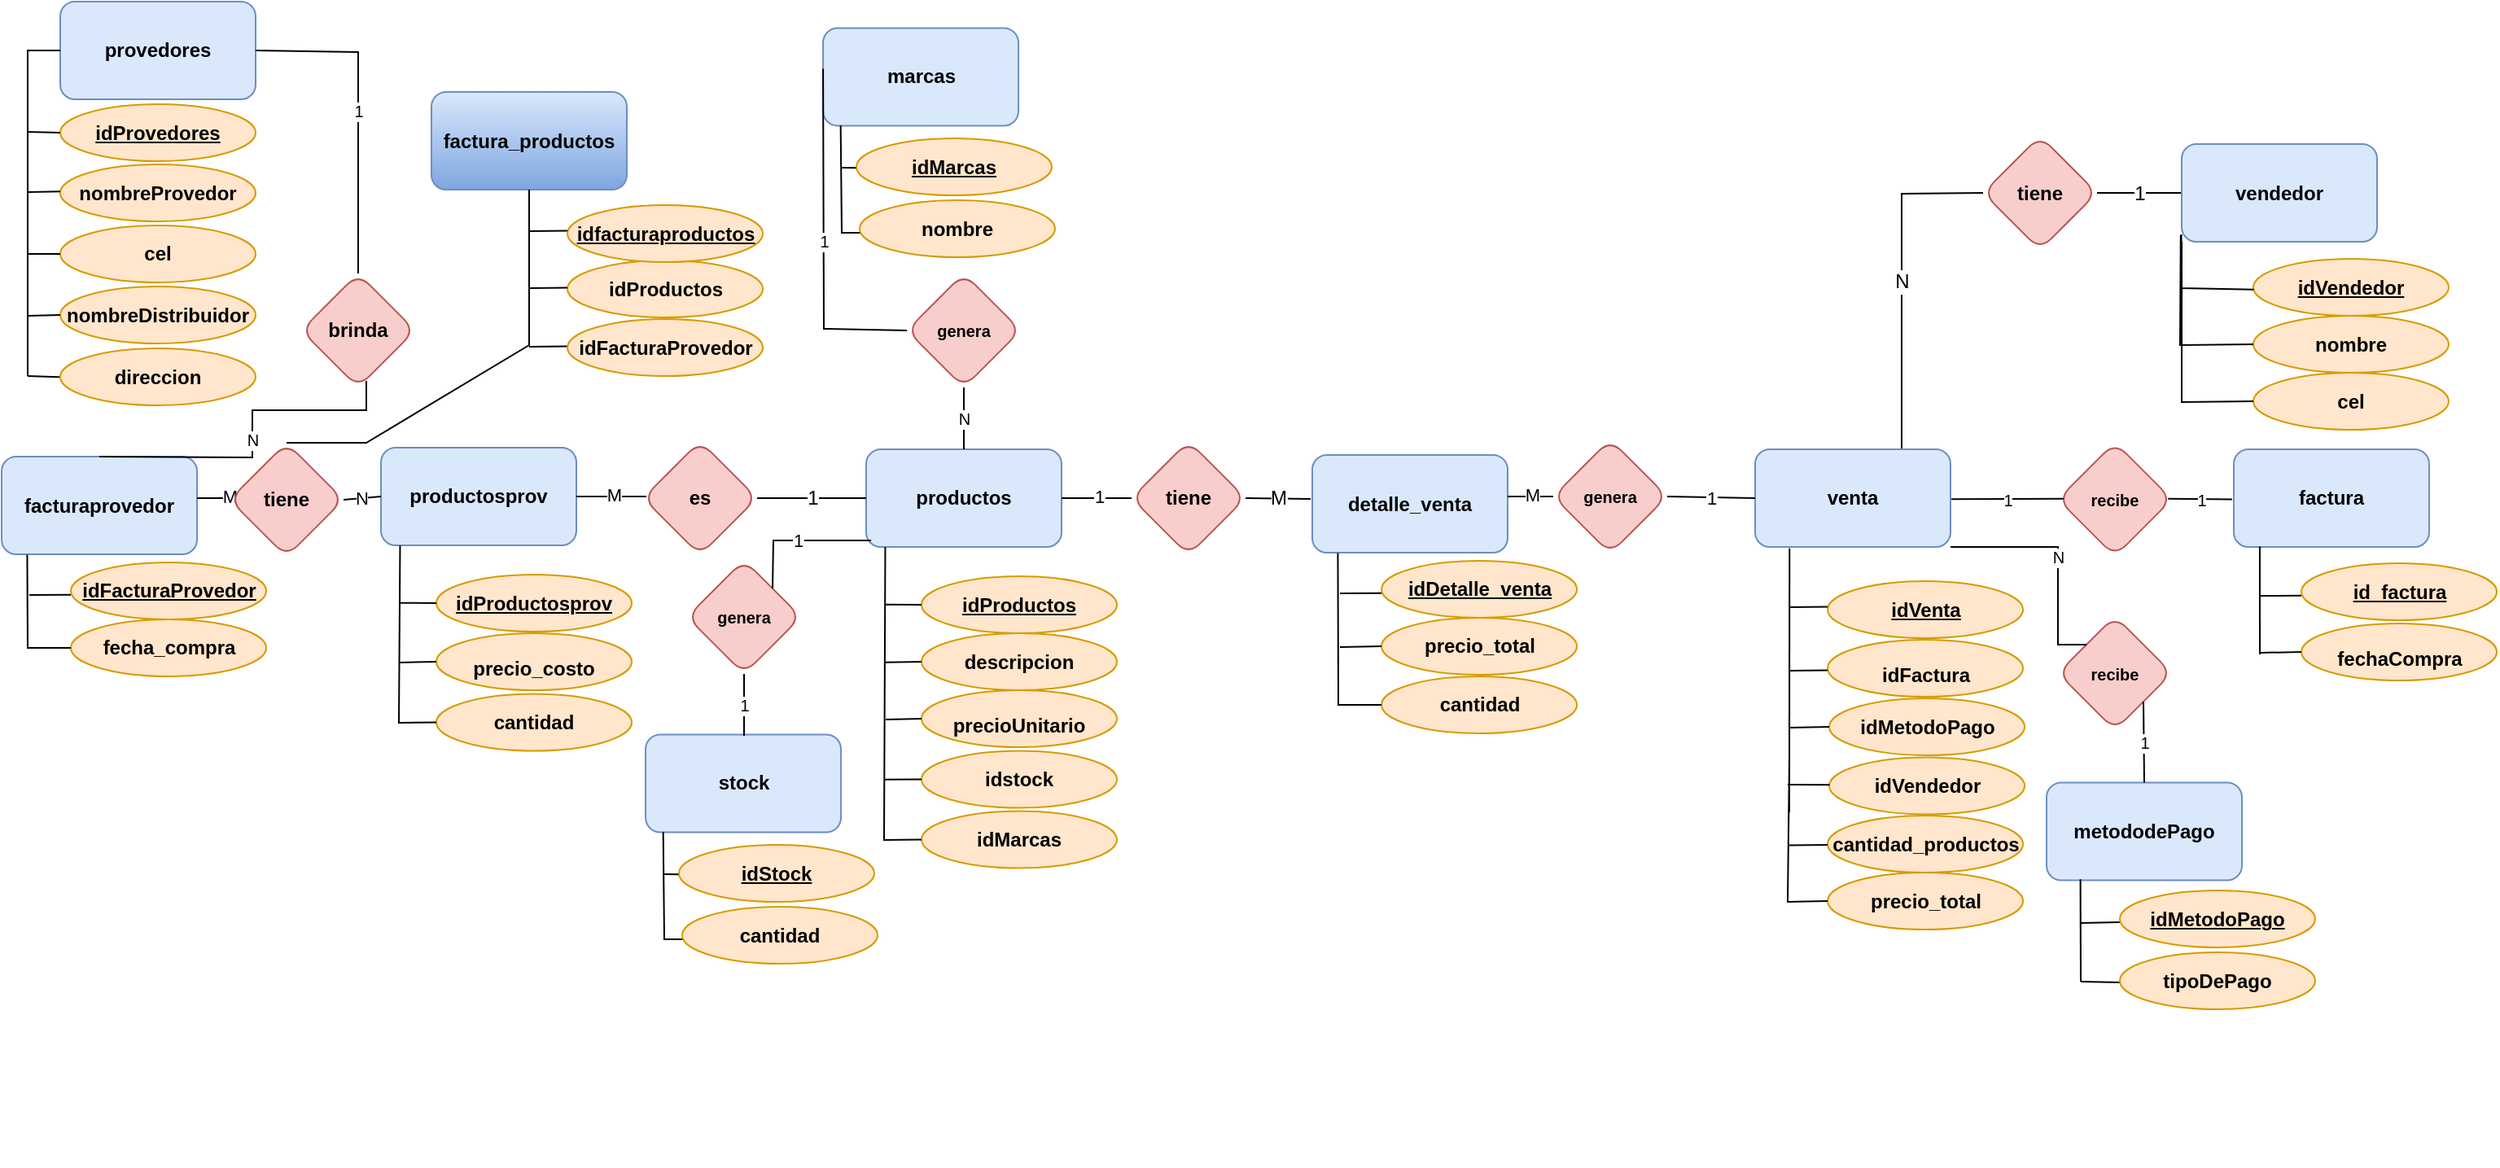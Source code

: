 <mxfile version="20.2.3" type="device"><diagram id="4iZJZHJHV5TDT_cYKZRZ" name="Página-1"><mxGraphModel dx="1278" dy="689" grid="1" gridSize="10" guides="1" tooltips="1" connect="1" arrows="1" fold="1" page="1" pageScale="1" pageWidth="827" pageHeight="1169" math="0" shadow="0"><root><mxCell id="0"/><mxCell id="1" parent="0"/><mxCell id="FKRPGxWnQrf4ftpTz-9f-1" value="&lt;b&gt;productos&lt;/b&gt;" style="rounded=1;whiteSpace=wrap;html=1;fillColor=#dae8fc;strokeColor=#6c8ebf;" parent="1" vertex="1"><mxGeometry x="537" y="294" width="120" height="60" as="geometry"/></mxCell><mxCell id="FKRPGxWnQrf4ftpTz-9f-2" value="&lt;font&gt;&lt;font size=&quot;1&quot; style=&quot;&quot;&gt;&lt;b style=&quot;font-size: 12px;&quot;&gt;precioUnitario&lt;/b&gt;&lt;/font&gt;&lt;br&gt;&lt;/font&gt;" style="ellipse;whiteSpace=wrap;html=1;fontSize=20;rounded=1;fillColor=#ffe6cc;strokeColor=#d79b00;" parent="1" vertex="1"><mxGeometry x="571" y="442" width="120" height="35" as="geometry"/></mxCell><mxCell id="FKRPGxWnQrf4ftpTz-9f-3" value="&lt;b&gt;marcas&lt;/b&gt;" style="rounded=1;whiteSpace=wrap;html=1;fillColor=#dae8fc;strokeColor=#6c8ebf;" parent="1" vertex="1"><mxGeometry x="510.53" y="35.25" width="120" height="60" as="geometry"/></mxCell><mxCell id="FKRPGxWnQrf4ftpTz-9f-4" value="&lt;font size=&quot;1&quot; style=&quot;&quot;&gt;&lt;b style=&quot;font-size: 12px;&quot;&gt;descripcion&lt;/b&gt;&lt;/font&gt;" style="ellipse;whiteSpace=wrap;html=1;rounded=1;fillColor=#ffe6cc;strokeColor=#d79b00;" parent="1" vertex="1"><mxGeometry x="571" y="407" width="120" height="35" as="geometry"/></mxCell><mxCell id="FKRPGxWnQrf4ftpTz-9f-5" value="&lt;font style=&quot;font-size: 12px;&quot;&gt;&lt;b&gt;&lt;u&gt;idProductos&lt;/u&gt;&lt;/b&gt;&lt;/font&gt;" style="ellipse;whiteSpace=wrap;html=1;fontSize=10;rounded=1;fillColor=#ffe6cc;strokeColor=#d79b00;" parent="1" vertex="1"><mxGeometry x="571" y="372" width="120" height="35" as="geometry"/></mxCell><mxCell id="FKRPGxWnQrf4ftpTz-9f-6" style="edgeStyle=orthogonalEdgeStyle;rounded=0;orthogonalLoop=1;jettySize=auto;html=1;exitX=0.5;exitY=1;exitDx=0;exitDy=0;fontSize=12;" parent="1" source="FKRPGxWnQrf4ftpTz-9f-5" target="FKRPGxWnQrf4ftpTz-9f-5" edge="1"><mxGeometry relative="1" as="geometry"/></mxCell><mxCell id="FKRPGxWnQrf4ftpTz-9f-7" value="&lt;font size=&quot;1&quot; style=&quot;&quot;&gt;&lt;b style=&quot;font-size: 12px;&quot;&gt;idstock&lt;/b&gt;&lt;/font&gt;" style="ellipse;whiteSpace=wrap;html=1;fontSize=8;rounded=1;fillColor=#ffe6cc;strokeColor=#d79b00;" parent="1" vertex="1"><mxGeometry x="571" y="479.25" width="120" height="35" as="geometry"/></mxCell><mxCell id="FKRPGxWnQrf4ftpTz-9f-8" value="&lt;span style=&quot;font-size: 10px;&quot;&gt;&lt;b&gt;genera&lt;/b&gt;&lt;/span&gt;" style="rhombus;whiteSpace=wrap;html=1;fillColor=#f8cecc;strokeColor=#b85450;rounded=1;" parent="1" vertex="1"><mxGeometry x="562" y="186" width="70" height="70" as="geometry"/></mxCell><mxCell id="FKRPGxWnQrf4ftpTz-9f-9" value="1" style="endArrow=none;html=1;rounded=0;fontSize=10;exitX=0;exitY=0.5;exitDx=0;exitDy=0;entryX=0;entryY=0.5;entryDx=0;entryDy=0;" parent="1" target="FKRPGxWnQrf4ftpTz-9f-8" edge="1"><mxGeometry width="50" height="50" relative="1" as="geometry"><mxPoint x="510.53" y="60.25" as="sourcePoint"/><mxPoint x="485.0" y="205" as="targetPoint"/><Array as="points"><mxPoint x="511" y="220"/></Array></mxGeometry></mxCell><mxCell id="FKRPGxWnQrf4ftpTz-9f-10" value="N" style="endArrow=none;html=1;rounded=0;fontSize=10;entryX=0.5;entryY=0;entryDx=0;entryDy=0;exitX=0.5;exitY=1;exitDx=0;exitDy=0;" parent="1" source="FKRPGxWnQrf4ftpTz-9f-8" target="FKRPGxWnQrf4ftpTz-9f-1" edge="1"><mxGeometry width="50" height="50" relative="1" as="geometry"><mxPoint x="430" y="470" as="sourcePoint"/><mxPoint x="195" y="267" as="targetPoint"/><Array as="points"/></mxGeometry></mxCell><mxCell id="FKRPGxWnQrf4ftpTz-9f-11" value="" style="endArrow=none;html=1;rounded=0;fontSize=10;exitX=0;exitY=0.5;exitDx=0;exitDy=0;" parent="1" source="FKRPGxWnQrf4ftpTz-9f-7" edge="1"><mxGeometry width="50" height="50" relative="1" as="geometry"><mxPoint x="568.0" y="496.75" as="sourcePoint"/><mxPoint x="548" y="496.86" as="targetPoint"/></mxGeometry></mxCell><mxCell id="FKRPGxWnQrf4ftpTz-9f-12" value="" style="endArrow=none;html=1;rounded=0;fontSize=10;exitX=0;exitY=0.5;exitDx=0;exitDy=0;" parent="1" source="FKRPGxWnQrf4ftpTz-9f-2" edge="1"><mxGeometry width="50" height="50" relative="1" as="geometry"><mxPoint x="570" y="459.99" as="sourcePoint"/><mxPoint x="549" y="460" as="targetPoint"/></mxGeometry></mxCell><mxCell id="FKRPGxWnQrf4ftpTz-9f-13" value="" style="endArrow=none;html=1;rounded=0;fontSize=10;exitX=0;exitY=0.5;exitDx=0;exitDy=0;" parent="1" source="FKRPGxWnQrf4ftpTz-9f-4" edge="1"><mxGeometry width="50" height="50" relative="1" as="geometry"><mxPoint x="570.0" y="424.5" as="sourcePoint"/><mxPoint x="549" y="424.82" as="targetPoint"/></mxGeometry></mxCell><mxCell id="FKRPGxWnQrf4ftpTz-9f-14" value="" style="endArrow=none;html=1;rounded=0;fontSize=10;exitX=0;exitY=0.5;exitDx=0;exitDy=0;" parent="1" source="FKRPGxWnQrf4ftpTz-9f-5" edge="1"><mxGeometry width="50" height="50" relative="1" as="geometry"><mxPoint x="569" y="389.54" as="sourcePoint"/><mxPoint x="549" y="389.36" as="targetPoint"/></mxGeometry></mxCell><mxCell id="FKRPGxWnQrf4ftpTz-9f-15" value="&lt;b&gt;tiene&lt;/b&gt;" style="rhombus;whiteSpace=wrap;html=1;fillColor=#f8cecc;strokeColor=#b85450;rounded=1;" parent="1" vertex="1"><mxGeometry x="700" y="289" width="70" height="70" as="geometry"/></mxCell><mxCell id="FKRPGxWnQrf4ftpTz-9f-16" value="1" style="endArrow=none;html=1;rounded=0;fontSize=11;entryX=0;entryY=0.5;entryDx=0;entryDy=0;exitX=1;exitY=0.5;exitDx=0;exitDy=0;" parent="1" source="FKRPGxWnQrf4ftpTz-9f-1" target="FKRPGxWnQrf4ftpTz-9f-15" edge="1"><mxGeometry x="0.051" y="1" width="50" height="50" relative="1" as="geometry"><mxPoint x="549" y="324" as="sourcePoint"/><mxPoint x="681" y="321" as="targetPoint"/><Array as="points"/><mxPoint as="offset"/></mxGeometry></mxCell><mxCell id="FKRPGxWnQrf4ftpTz-9f-17" value="&lt;b&gt;factura&lt;/b&gt;&lt;b&gt;&lt;br&gt;&lt;/b&gt;" style="rounded=1;whiteSpace=wrap;html=1;fillColor=#dae8fc;strokeColor=#6c8ebf;" parent="1" vertex="1"><mxGeometry x="1377" y="294" width="120" height="60" as="geometry"/></mxCell><mxCell id="FKRPGxWnQrf4ftpTz-9f-20" value="&lt;font&gt;&lt;font size=&quot;1&quot; style=&quot;&quot;&gt;&lt;b style=&quot;font-size: 12px;&quot;&gt;fechaCompra&lt;/b&gt;&lt;/font&gt;&lt;br&gt;&lt;/font&gt;" style="ellipse;whiteSpace=wrap;html=1;fontSize=20;rounded=1;fillColor=#ffe6cc;strokeColor=#d79b00;" parent="1" vertex="1"><mxGeometry x="1418.53" y="401" width="120" height="35" as="geometry"/></mxCell><mxCell id="FKRPGxWnQrf4ftpTz-9f-23" value="&lt;font style=&quot;font-size: 12px;&quot;&gt;&lt;b&gt;&lt;u&gt;id_factura&lt;/u&gt;&lt;/b&gt;&lt;/font&gt;" style="ellipse;whiteSpace=wrap;html=1;fontSize=10;rounded=1;fillColor=#ffe6cc;strokeColor=#d79b00;" parent="1" vertex="1"><mxGeometry x="1418.53" y="364" width="120" height="35" as="geometry"/></mxCell><mxCell id="FKRPGxWnQrf4ftpTz-9f-24" style="edgeStyle=orthogonalEdgeStyle;rounded=0;orthogonalLoop=1;jettySize=auto;html=1;exitX=0.5;exitY=1;exitDx=0;exitDy=0;fontSize=12;" parent="1" edge="1"><mxGeometry relative="1" as="geometry"><mxPoint x="770.53" y="726" as="sourcePoint"/><mxPoint x="770.53" y="726" as="targetPoint"/></mxGeometry></mxCell><mxCell id="FKRPGxWnQrf4ftpTz-9f-29" value="" style="endArrow=none;html=1;rounded=0;fontSize=10;exitX=0;exitY=0.5;exitDx=0;exitDy=0;" parent="1" source="FKRPGxWnQrf4ftpTz-9f-20" edge="1"><mxGeometry width="50" height="50" relative="1" as="geometry"><mxPoint x="1417.53" y="410.75" as="sourcePoint"/><mxPoint x="1393" y="419" as="targetPoint"/></mxGeometry></mxCell><mxCell id="FKRPGxWnQrf4ftpTz-9f-33" value="M" style="endArrow=none;html=1;rounded=0;fontSize=12;entryX=1;entryY=0.5;entryDx=0;entryDy=0;exitX=-0.008;exitY=0.451;exitDx=0;exitDy=0;exitPerimeter=0;" parent="1" source="vaeVQvCcm71hGmkr10x6-9" target="FKRPGxWnQrf4ftpTz-9f-15" edge="1"><mxGeometry width="50" height="50" relative="1" as="geometry"><mxPoint x="765" y="361" as="sourcePoint"/><mxPoint x="705" y="294" as="targetPoint"/></mxGeometry></mxCell><mxCell id="FKRPGxWnQrf4ftpTz-9f-34" value="&lt;b style=&quot;font-size: 12px;&quot;&gt;idFactura&lt;/b&gt;" style="ellipse;whiteSpace=wrap;html=1;fontSize=20;rounded=1;fillColor=#ffe6cc;strokeColor=#d79b00;" parent="1" vertex="1"><mxGeometry x="1127.53" y="411" width="120" height="35" as="geometry"/></mxCell><mxCell id="FKRPGxWnQrf4ftpTz-9f-36" value="&lt;font size=&quot;1&quot; style=&quot;&quot;&gt;&lt;b style=&quot;font-size: 12px;&quot;&gt;cantidad_productos&lt;/b&gt;&lt;/font&gt;" style="ellipse;whiteSpace=wrap;html=1;fontSize=8;rounded=1;fillColor=#ffe6cc;strokeColor=#d79b00;" parent="1" vertex="1"><mxGeometry x="1127.53" y="519" width="120" height="35" as="geometry"/></mxCell><mxCell id="FKRPGxWnQrf4ftpTz-9f-37" value="&lt;font style=&quot;font-size: 12px;&quot;&gt;&lt;b&gt;&lt;u&gt;idVenta&lt;/u&gt;&lt;/b&gt;&lt;/font&gt;" style="ellipse;whiteSpace=wrap;html=1;fontSize=10;rounded=1;fillColor=#ffe6cc;strokeColor=#d79b00;" parent="1" vertex="1"><mxGeometry x="1127.53" y="375" width="120" height="35" as="geometry"/></mxCell><mxCell id="FKRPGxWnQrf4ftpTz-9f-38" style="edgeStyle=orthogonalEdgeStyle;rounded=0;orthogonalLoop=1;jettySize=auto;html=1;exitX=0.5;exitY=1;exitDx=0;exitDy=0;fontSize=12;" parent="1" edge="1"><mxGeometry relative="1" as="geometry"><mxPoint x="1133.53" y="371" as="sourcePoint"/><mxPoint x="1133.53" y="371" as="targetPoint"/></mxGeometry></mxCell><mxCell id="FKRPGxWnQrf4ftpTz-9f-40" value="" style="endArrow=none;html=1;rounded=0;fontSize=10;exitX=0;exitY=0.5;exitDx=0;exitDy=0;" parent="1" edge="1"><mxGeometry width="50" height="50" relative="1" as="geometry"><mxPoint x="1127.53" y="429.75" as="sourcePoint"/><mxPoint x="1104" y="430" as="targetPoint"/></mxGeometry></mxCell><mxCell id="FKRPGxWnQrf4ftpTz-9f-42" value="" style="endArrow=none;html=1;rounded=0;fontSize=10;exitX=0;exitY=0.5;exitDx=0;exitDy=0;" parent="1" edge="1"><mxGeometry width="50" height="50" relative="1" as="geometry"><mxPoint x="1127.53" y="390.75" as="sourcePoint"/><mxPoint x="1104" y="391" as="targetPoint"/></mxGeometry></mxCell><mxCell id="FKRPGxWnQrf4ftpTz-9f-43" value="" style="endArrow=none;html=1;rounded=0;fontSize=10;exitX=0;exitY=0.5;exitDx=0;exitDy=0;" parent="1" edge="1"><mxGeometry width="50" height="50" relative="1" as="geometry"><mxPoint x="1127.53" y="537" as="sourcePoint"/><mxPoint x="1104" y="537.25" as="targetPoint"/></mxGeometry></mxCell><mxCell id="FKRPGxWnQrf4ftpTz-9f-45" value="&lt;font size=&quot;1&quot; style=&quot;&quot;&gt;&lt;b style=&quot;font-size: 12px;&quot;&gt;cel&lt;/b&gt;&lt;/font&gt;" style="ellipse;whiteSpace=wrap;html=1;rounded=1;fillColor=#ffe6cc;strokeColor=#d79b00;" parent="1" vertex="1"><mxGeometry x="1389" y="247" width="120" height="35" as="geometry"/></mxCell><mxCell id="FKRPGxWnQrf4ftpTz-9f-46" value="&lt;font style=&quot;font-size: 12px;&quot;&gt;&lt;b&gt;nombre&lt;/b&gt;&lt;/font&gt;" style="ellipse;whiteSpace=wrap;html=1;fontSize=10;rounded=1;fillColor=#ffe6cc;strokeColor=#d79b00;" parent="1" vertex="1"><mxGeometry x="1389" y="212" width="120" height="35" as="geometry"/></mxCell><mxCell id="FKRPGxWnQrf4ftpTz-9f-47" style="edgeStyle=orthogonalEdgeStyle;rounded=0;orthogonalLoop=1;jettySize=auto;html=1;exitX=0.5;exitY=1;exitDx=0;exitDy=0;fontSize=12;" parent="1" edge="1"><mxGeometry relative="1" as="geometry"><mxPoint x="844.53" y="56" as="sourcePoint"/><mxPoint x="844.53" y="56" as="targetPoint"/></mxGeometry></mxCell><mxCell id="FKRPGxWnQrf4ftpTz-9f-50" value="&lt;font style=&quot;font-size: 12px;&quot;&gt;&lt;b&gt;&lt;u&gt;idVendedor&lt;/u&gt;&lt;/b&gt;&lt;/font&gt;" style="ellipse;whiteSpace=wrap;html=1;fontSize=10;rounded=1;fillColor=#ffe6cc;strokeColor=#d79b00;" parent="1" vertex="1"><mxGeometry x="1389" y="177" width="120" height="35" as="geometry"/></mxCell><mxCell id="FKRPGxWnQrf4ftpTz-9f-51" style="edgeStyle=orthogonalEdgeStyle;rounded=0;orthogonalLoop=1;jettySize=auto;html=1;exitX=0.5;exitY=1;exitDx=0;exitDy=0;fontSize=12;" parent="1" edge="1"><mxGeometry relative="1" as="geometry"><mxPoint x="1480.53" y="56" as="sourcePoint"/><mxPoint x="1480.53" y="56" as="targetPoint"/></mxGeometry></mxCell><mxCell id="FKRPGxWnQrf4ftpTz-9f-52" value="&lt;b&gt;tiene&lt;/b&gt;" style="rhombus;whiteSpace=wrap;html=1;fillColor=#f8cecc;strokeColor=#b85450;rounded=1;" parent="1" vertex="1"><mxGeometry x="1223" y="101.5" width="70" height="70" as="geometry"/></mxCell><mxCell id="FKRPGxWnQrf4ftpTz-9f-53" value="1" style="endArrow=none;html=1;rounded=0;fontSize=12;exitX=1;exitY=0.5;exitDx=0;exitDy=0;entryX=0;entryY=0.5;entryDx=0;entryDy=0;" parent="1" source="FKRPGxWnQrf4ftpTz-9f-52" target="FKRPGxWnQrf4ftpTz-9f-75" edge="1"><mxGeometry width="50" height="50" relative="1" as="geometry"><mxPoint x="1185" y="84" as="sourcePoint"/><mxPoint x="1505" y="104" as="targetPoint"/><Array as="points"/></mxGeometry></mxCell><mxCell id="FKRPGxWnQrf4ftpTz-9f-54" value="N" style="endArrow=none;html=1;rounded=0;fontSize=12;entryX=0;entryY=0.5;entryDx=0;entryDy=0;exitX=0.75;exitY=0;exitDx=0;exitDy=0;" parent="1" source="FKRPGxWnQrf4ftpTz-9f-69" target="FKRPGxWnQrf4ftpTz-9f-52" edge="1"><mxGeometry width="50" height="50" relative="1" as="geometry"><mxPoint x="1455" y="234" as="sourcePoint"/><mxPoint x="1445" y="114" as="targetPoint"/><Array as="points"><mxPoint x="1173" y="210"/><mxPoint x="1173" y="137"/></Array></mxGeometry></mxCell><mxCell id="FKRPGxWnQrf4ftpTz-9f-55" value="&lt;b&gt;metododePago&lt;/b&gt;" style="rounded=1;whiteSpace=wrap;html=1;fillColor=#dae8fc;strokeColor=#6c8ebf;" parent="1" vertex="1"><mxGeometry x="1262" y="498.75" width="120" height="60" as="geometry"/></mxCell><mxCell id="FKRPGxWnQrf4ftpTz-9f-57" value="" style="endArrow=none;html=1;rounded=0;fontSize=10;exitX=0;exitY=0.5;exitDx=0;exitDy=0;" parent="1" edge="1"><mxGeometry width="50" height="50" relative="1" as="geometry"><mxPoint x="1307.0" y="621.5" as="sourcePoint"/><mxPoint x="1283" y="621.05" as="targetPoint"/></mxGeometry></mxCell><mxCell id="FKRPGxWnQrf4ftpTz-9f-58" value="" style="endArrow=none;html=1;rounded=0;fontSize=10;exitX=0;exitY=0.5;exitDx=0;exitDy=0;" parent="1" edge="1"><mxGeometry width="50" height="50" relative="1" as="geometry"><mxPoint x="1307.0" y="584.5" as="sourcePoint"/><mxPoint x="1283" y="585" as="targetPoint"/></mxGeometry></mxCell><mxCell id="FKRPGxWnQrf4ftpTz-9f-59" value="&lt;font style=&quot;font-size: 12px;&quot;&gt;&lt;u&gt;idMetodoPago&lt;/u&gt;&lt;/font&gt;" style="ellipse;whiteSpace=wrap;html=1;fontSize=12;rounded=1;fontStyle=1;fillColor=#ffe6cc;strokeColor=#d79b00;" parent="1" vertex="1"><mxGeometry x="1307" y="565" width="120" height="35" as="geometry"/></mxCell><mxCell id="FKRPGxWnQrf4ftpTz-9f-60" value="&lt;b&gt;&lt;font style=&quot;font-size: 10px;&quot;&gt;recibe&lt;/font&gt;&lt;/b&gt;" style="rhombus;whiteSpace=wrap;html=1;fillColor=#f8cecc;strokeColor=#b85450;rounded=1;" parent="1" vertex="1"><mxGeometry x="1269" y="396.5" width="70" height="70" as="geometry"/></mxCell><mxCell id="FKRPGxWnQrf4ftpTz-9f-61" value="1" style="endArrow=none;html=1;rounded=0;fontSize=10;exitX=0.5;exitY=0;exitDx=0;exitDy=0;entryX=1;entryY=1;entryDx=0;entryDy=0;" parent="1" source="FKRPGxWnQrf4ftpTz-9f-55" target="FKRPGxWnQrf4ftpTz-9f-60" edge="1"><mxGeometry width="50" height="50" relative="1" as="geometry"><mxPoint x="1564" y="621" as="sourcePoint"/><mxPoint x="1614" y="571" as="targetPoint"/></mxGeometry></mxCell><mxCell id="FKRPGxWnQrf4ftpTz-9f-62" value="N" style="endArrow=none;html=1;rounded=0;fontSize=10;exitX=0;exitY=0;exitDx=0;exitDy=0;entryX=1;entryY=1;entryDx=0;entryDy=0;" parent="1" source="FKRPGxWnQrf4ftpTz-9f-60" target="FKRPGxWnQrf4ftpTz-9f-69" edge="1"><mxGeometry width="50" height="50" relative="1" as="geometry"><mxPoint x="1263.5" y="660.61" as="sourcePoint"/><mxPoint x="1050.56" y="674.68" as="targetPoint"/><Array as="points"><mxPoint x="1269" y="414"/><mxPoint x="1269" y="354"/></Array></mxGeometry></mxCell><mxCell id="FKRPGxWnQrf4ftpTz-9f-63" value="&lt;font size=&quot;1&quot; style=&quot;&quot;&gt;&lt;b style=&quot;font-size: 12px;&quot;&gt;idMarcas&lt;/b&gt;&lt;/font&gt;" style="ellipse;whiteSpace=wrap;html=1;fontSize=8;rounded=1;fillColor=#ffe6cc;strokeColor=#d79b00;" parent="1" vertex="1"><mxGeometry x="571" y="516.25" width="120" height="35" as="geometry"/></mxCell><mxCell id="FKRPGxWnQrf4ftpTz-9f-65" value="" style="endArrow=none;html=1;rounded=0;entryX=0.115;entryY=1.003;entryDx=0;entryDy=0;entryPerimeter=0;" parent="1" edge="1"><mxGeometry width="50" height="50" relative="1" as="geometry"><mxPoint x="1283" y="621" as="sourcePoint"/><mxPoint x="1282.8" y="558.18" as="targetPoint"/></mxGeometry></mxCell><mxCell id="FKRPGxWnQrf4ftpTz-9f-66" value="" style="endArrow=none;html=1;rounded=0;entryX=0;entryY=0.569;entryDx=0;entryDy=0;entryPerimeter=0;" parent="1" target="FKRPGxWnQrf4ftpTz-9f-23" edge="1"><mxGeometry width="50" height="50" relative="1" as="geometry"><mxPoint x="1393" y="384" as="sourcePoint"/><mxPoint x="1413" y="384" as="targetPoint"/></mxGeometry></mxCell><mxCell id="FKRPGxWnQrf4ftpTz-9f-68" value="" style="endArrow=none;html=1;rounded=0;entryX=0.035;entryY=1.003;entryDx=0;entryDy=0;entryPerimeter=0;exitX=0;exitY=0.5;exitDx=0;exitDy=0;" parent="1" source="FKRPGxWnQrf4ftpTz-9f-63" edge="1"><mxGeometry width="50" height="50" relative="1" as="geometry"><mxPoint x="568" y="534" as="sourcePoint"/><mxPoint x="548.73" y="354.18" as="targetPoint"/><Array as="points"><mxPoint x="548" y="534"/></Array></mxGeometry></mxCell><mxCell id="FKRPGxWnQrf4ftpTz-9f-69" value="&lt;b&gt;venta&lt;/b&gt;" style="rounded=1;whiteSpace=wrap;html=1;fillColor=#dae8fc;strokeColor=#6c8ebf;" parent="1" vertex="1"><mxGeometry x="1083" y="294" width="120" height="60" as="geometry"/></mxCell><mxCell id="FKRPGxWnQrf4ftpTz-9f-70" value="&lt;b&gt;provedores&lt;/b&gt;" style="rounded=1;whiteSpace=wrap;html=1;fillColor=#dae8fc;strokeColor=#6c8ebf;" parent="1" vertex="1"><mxGeometry x="42" y="19" width="120" height="60" as="geometry"/></mxCell><mxCell id="FKRPGxWnQrf4ftpTz-9f-71" value="&lt;font style=&quot;font-size: 12px;&quot;&gt;&lt;b&gt;nombreProvedor&lt;/b&gt;&lt;/font&gt;" style="ellipse;whiteSpace=wrap;html=1;fontSize=10;rounded=1;fillColor=#ffe6cc;strokeColor=#d79b00;" parent="1" vertex="1"><mxGeometry x="42" y="119" width="120" height="35" as="geometry"/></mxCell><mxCell id="FKRPGxWnQrf4ftpTz-9f-72" value="&lt;font style=&quot;font-size: 12px;&quot;&gt;&lt;b&gt;&lt;u&gt;idProvedores&lt;/u&gt;&lt;/b&gt;&lt;/font&gt;" style="ellipse;whiteSpace=wrap;html=1;fontSize=10;rounded=1;fillColor=#ffe6cc;strokeColor=#d79b00;" parent="1" vertex="1"><mxGeometry x="42" y="82" width="120" height="35" as="geometry"/></mxCell><mxCell id="FKRPGxWnQrf4ftpTz-9f-73" value="&lt;font style=&quot;font-size: 12px;&quot;&gt;&lt;b&gt;cel&lt;/b&gt;&lt;/font&gt;" style="ellipse;whiteSpace=wrap;html=1;fontSize=10;rounded=1;fillColor=#ffe6cc;strokeColor=#d79b00;" parent="1" vertex="1"><mxGeometry x="42" y="156.5" width="120" height="35" as="geometry"/></mxCell><mxCell id="FKRPGxWnQrf4ftpTz-9f-75" value="&lt;b&gt;vendedor&lt;br&gt;&lt;/b&gt;" style="rounded=1;whiteSpace=wrap;html=1;fillColor=#dae8fc;strokeColor=#6c8ebf;" parent="1" vertex="1"><mxGeometry x="1345" y="106.5" width="120" height="60" as="geometry"/></mxCell><mxCell id="FKRPGxWnQrf4ftpTz-9f-76" value="" style="endArrow=none;html=1;rounded=0;fontSize=10;exitX=0.002;exitY=0.54;exitDx=0;exitDy=0;exitPerimeter=0;entryX=-0.002;entryY=0.925;entryDx=0;entryDy=0;entryPerimeter=0;" parent="1" source="FKRPGxWnQrf4ftpTz-9f-50" target="FKRPGxWnQrf4ftpTz-9f-75" edge="1"><mxGeometry width="50" height="50" relative="1" as="geometry"><mxPoint x="1389.24" y="195.9" as="sourcePoint"/><mxPoint x="1341" y="195" as="targetPoint"/><Array as="points"><mxPoint x="1345" y="195"/></Array></mxGeometry></mxCell><mxCell id="OxglG-ZOT_gyuKt3mVDD-1" value="&lt;font style=&quot;font-size: 12px;&quot;&gt;&lt;b&gt;nombreDistribuidor&lt;/b&gt;&lt;/font&gt;" style="ellipse;whiteSpace=wrap;html=1;fontSize=10;rounded=1;fillColor=#ffe6cc;strokeColor=#d79b00;" parent="1" vertex="1"><mxGeometry x="42" y="194" width="120" height="35" as="geometry"/></mxCell><mxCell id="OxglG-ZOT_gyuKt3mVDD-2" value="&lt;span style=&quot;font-size: 12px;&quot;&gt;&lt;b&gt;direccion&lt;/b&gt;&lt;/span&gt;" style="ellipse;whiteSpace=wrap;html=1;fontSize=10;rounded=1;fillColor=#ffe6cc;strokeColor=#d79b00;" parent="1" vertex="1"><mxGeometry x="42" y="232" width="120" height="35" as="geometry"/></mxCell><mxCell id="OxglG-ZOT_gyuKt3mVDD-3" value="&lt;b&gt;facturaprovedor&lt;/b&gt;&lt;b&gt;&lt;br&gt;&lt;/b&gt;" style="rounded=1;whiteSpace=wrap;html=1;fillColor=#dae8fc;strokeColor=#6c8ebf;" parent="1" vertex="1"><mxGeometry x="6" y="298.5" width="120" height="60" as="geometry"/></mxCell><mxCell id="OxglG-ZOT_gyuKt3mVDD-5" value="&lt;font size=&quot;1&quot; style=&quot;&quot;&gt;&lt;b style=&quot;font-size: 12px;&quot;&gt;fecha_compra&lt;/b&gt;&lt;/font&gt;" style="ellipse;whiteSpace=wrap;html=1;rounded=1;fillColor=#ffe6cc;strokeColor=#d79b00;" parent="1" vertex="1"><mxGeometry x="48.53" y="398.5" width="120" height="35" as="geometry"/></mxCell><mxCell id="OxglG-ZOT_gyuKt3mVDD-7" value="&lt;font style=&quot;font-size: 12px;&quot;&gt;&lt;b&gt;&lt;u&gt;idFacturaProvedor&lt;/u&gt;&lt;/b&gt;&lt;/font&gt;" style="ellipse;whiteSpace=wrap;html=1;fontSize=10;rounded=1;fillColor=#ffe6cc;strokeColor=#d79b00;" parent="1" vertex="1"><mxGeometry x="48.53" y="363.5" width="120" height="35" as="geometry"/></mxCell><mxCell id="OxglG-ZOT_gyuKt3mVDD-13" value="" style="endArrow=none;html=1;rounded=0;fontSize=12;entryX=0.131;entryY=1.005;entryDx=0;entryDy=0;entryPerimeter=0;exitX=0;exitY=0.5;exitDx=0;exitDy=0;" parent="1" source="OxglG-ZOT_gyuKt3mVDD-5" target="OxglG-ZOT_gyuKt3mVDD-3" edge="1"><mxGeometry width="50" height="50" relative="1" as="geometry"><mxPoint x="48.53" y="486.25" as="sourcePoint"/><mxPoint x="37.64" y="364.4" as="targetPoint"/><Array as="points"><mxPoint x="22" y="416"/></Array></mxGeometry></mxCell><mxCell id="OxglG-ZOT_gyuKt3mVDD-14" value="" style="endArrow=none;html=1;rounded=0;entryX=0;entryY=0.569;entryDx=0;entryDy=0;entryPerimeter=0;" parent="1" target="OxglG-ZOT_gyuKt3mVDD-7" edge="1"><mxGeometry width="50" height="50" relative="1" as="geometry"><mxPoint x="23" y="383.5" as="sourcePoint"/><mxPoint x="43" y="383.5" as="targetPoint"/></mxGeometry></mxCell><mxCell id="OxglG-ZOT_gyuKt3mVDD-17" value="&lt;font style=&quot;font-size: 12px;&quot;&gt;tipoDePago&lt;/font&gt;" style="ellipse;whiteSpace=wrap;html=1;fontSize=12;rounded=1;fontStyle=1;fillColor=#ffe6cc;strokeColor=#d79b00;" parent="1" vertex="1"><mxGeometry x="1307" y="603" width="120" height="35" as="geometry"/></mxCell><mxCell id="OxglG-ZOT_gyuKt3mVDD-18" value="" style="endArrow=none;html=1;rounded=0;fontSize=12;entryX=0.133;entryY=0.995;entryDx=0;entryDy=0;entryPerimeter=0;" parent="1" target="FKRPGxWnQrf4ftpTz-9f-17" edge="1"><mxGeometry width="50" height="50" relative="1" as="geometry"><mxPoint x="1393" y="420" as="sourcePoint"/><mxPoint x="1393.12" y="364.96" as="targetPoint"/></mxGeometry></mxCell><mxCell id="OxglG-ZOT_gyuKt3mVDD-19" value="&lt;font size=&quot;1&quot; style=&quot;&quot;&gt;&lt;b style=&quot;font-size: 12px;&quot;&gt;&lt;u&gt;idMarcas&lt;/u&gt;&lt;/b&gt;&lt;/font&gt;" style="ellipse;whiteSpace=wrap;html=1;fontSize=8;rounded=1;fillColor=#ffe6cc;strokeColor=#d79b00;" parent="1" vertex="1"><mxGeometry x="531" y="103" width="120" height="35" as="geometry"/></mxCell><mxCell id="OxglG-ZOT_gyuKt3mVDD-20" value="&lt;font size=&quot;1&quot; style=&quot;&quot;&gt;&lt;b style=&quot;font-size: 12px;&quot;&gt;nombre&lt;/b&gt;&lt;/font&gt;" style="ellipse;whiteSpace=wrap;html=1;fontSize=8;rounded=1;fillColor=#ffe6cc;strokeColor=#d79b00;" parent="1" vertex="1"><mxGeometry x="533" y="141" width="120" height="35" as="geometry"/></mxCell><mxCell id="OxglG-ZOT_gyuKt3mVDD-21" value="" style="endArrow=none;html=1;rounded=0;fontSize=12;entryX=0.205;entryY=1.014;entryDx=0;entryDy=0;entryPerimeter=0;" parent="1" edge="1"><mxGeometry width="50" height="50" relative="1" as="geometry"><mxPoint x="1104" y="517" as="sourcePoint"/><mxPoint x="1104.13" y="354.84" as="targetPoint"/></mxGeometry></mxCell><mxCell id="OxglG-ZOT_gyuKt3mVDD-24" value="&lt;span style=&quot;font-size: 12px;&quot;&gt;&lt;b&gt;precio_total&lt;/b&gt;&lt;/span&gt;" style="ellipse;whiteSpace=wrap;html=1;fontSize=8;rounded=1;fillColor=#ffe6cc;strokeColor=#d79b00;" parent="1" vertex="1"><mxGeometry x="1127.53" y="554" width="120" height="35" as="geometry"/></mxCell><mxCell id="OxglG-ZOT_gyuKt3mVDD-25" value="" style="endArrow=none;html=1;rounded=0;fontSize=12;entryX=0;entryY=0.5;entryDx=0;entryDy=0;" parent="1" target="OxglG-ZOT_gyuKt3mVDD-24" edge="1"><mxGeometry width="50" height="50" relative="1" as="geometry"><mxPoint x="1104" y="485" as="sourcePoint"/><mxPoint x="1014" y="400" as="targetPoint"/><Array as="points"><mxPoint x="1103" y="572"/></Array></mxGeometry></mxCell><mxCell id="OxglG-ZOT_gyuKt3mVDD-29" value="" style="endArrow=none;html=1;rounded=0;fontSize=12;entryX=-0.002;entryY=0.517;entryDx=0;entryDy=0;entryPerimeter=0;" parent="1" target="OxglG-ZOT_gyuKt3mVDD-19" edge="1"><mxGeometry width="50" height="50" relative="1" as="geometry"><mxPoint x="522" y="121" as="sourcePoint"/><mxPoint x="602" y="81" as="targetPoint"/></mxGeometry></mxCell><mxCell id="OxglG-ZOT_gyuKt3mVDD-30" value="&lt;b&gt;brinda&lt;/b&gt;" style="rhombus;whiteSpace=wrap;html=1;fillColor=#f8cecc;strokeColor=#b85450;rounded=1;" parent="1" vertex="1"><mxGeometry x="190" y="186" width="70" height="70" as="geometry"/></mxCell><mxCell id="OxglG-ZOT_gyuKt3mVDD-34" value="" style="endArrow=none;html=1;rounded=0;fontSize=12;entryX=0;entryY=0.5;entryDx=0;entryDy=0;" parent="1" target="FKRPGxWnQrf4ftpTz-9f-70" edge="1"><mxGeometry width="50" height="50" relative="1" as="geometry"><mxPoint x="22" y="249" as="sourcePoint"/><mxPoint x="182" y="79" as="targetPoint"/><Array as="points"><mxPoint x="22" y="49"/></Array></mxGeometry></mxCell><mxCell id="OxglG-ZOT_gyuKt3mVDD-35" value="" style="endArrow=none;html=1;rounded=0;fontSize=12;entryX=-0.004;entryY=0.531;entryDx=0;entryDy=0;entryPerimeter=0;" parent="1" edge="1"><mxGeometry width="50" height="50" relative="1" as="geometry"><mxPoint x="22" y="249" as="sourcePoint"/><mxPoint x="41.52" y="249.585" as="targetPoint"/></mxGeometry></mxCell><mxCell id="OxglG-ZOT_gyuKt3mVDD-36" value="" style="endArrow=none;html=1;rounded=0;fontSize=12;entryX=0;entryY=0.5;entryDx=0;entryDy=0;" parent="1" target="OxglG-ZOT_gyuKt3mVDD-1" edge="1"><mxGeometry width="50" height="50" relative="1" as="geometry"><mxPoint x="22" y="212" as="sourcePoint"/><mxPoint x="42.0" y="212.5" as="targetPoint"/></mxGeometry></mxCell><mxCell id="OxglG-ZOT_gyuKt3mVDD-37" value="" style="endArrow=none;html=1;rounded=0;fontSize=12;entryX=0;entryY=0.5;entryDx=0;entryDy=0;" parent="1" target="FKRPGxWnQrf4ftpTz-9f-73" edge="1"><mxGeometry width="50" height="50" relative="1" as="geometry"><mxPoint x="22" y="174" as="sourcePoint"/><mxPoint x="42.96" y="174.625" as="targetPoint"/></mxGeometry></mxCell><mxCell id="OxglG-ZOT_gyuKt3mVDD-40" value="" style="endArrow=none;html=1;rounded=0;fontSize=12;entryX=0;entryY=0.474;entryDx=0;entryDy=0;entryPerimeter=0;" parent="1" target="FKRPGxWnQrf4ftpTz-9f-71" edge="1"><mxGeometry width="50" height="50" relative="1" as="geometry"><mxPoint x="22" y="136" as="sourcePoint"/><mxPoint x="72" y="126" as="targetPoint"/></mxGeometry></mxCell><mxCell id="OxglG-ZOT_gyuKt3mVDD-41" value="" style="endArrow=none;html=1;rounded=0;fontSize=12;entryX=0;entryY=0.5;entryDx=0;entryDy=0;" parent="1" target="FKRPGxWnQrf4ftpTz-9f-72" edge="1"><mxGeometry width="50" height="50" relative="1" as="geometry"><mxPoint x="22" y="99" as="sourcePoint"/><mxPoint x="72" y="49" as="targetPoint"/></mxGeometry></mxCell><mxCell id="OxglG-ZOT_gyuKt3mVDD-42" value="" style="endArrow=none;html=1;rounded=0;fontSize=12;entryX=0.09;entryY=0.998;entryDx=0;entryDy=0;entryPerimeter=0;exitX=0.001;exitY=0.573;exitDx=0;exitDy=0;exitPerimeter=0;" parent="1" source="OxglG-ZOT_gyuKt3mVDD-20" target="FKRPGxWnQrf4ftpTz-9f-3" edge="1"><mxGeometry width="50" height="50" relative="1" as="geometry"><mxPoint x="542" y="161" as="sourcePoint"/><mxPoint x="592" y="111" as="targetPoint"/><Array as="points"><mxPoint x="522" y="161"/></Array></mxGeometry></mxCell><mxCell id="1gV8jPBy2RoeEH-dRs3H-2" value="1" style="endArrow=none;html=1;rounded=0;fontSize=10;exitX=1;exitY=0.5;exitDx=0;exitDy=0;entryX=0.5;entryY=0;entryDx=0;entryDy=0;" parent="1" source="FKRPGxWnQrf4ftpTz-9f-70" target="OxglG-ZOT_gyuKt3mVDD-30" edge="1"><mxGeometry width="50" height="50" relative="1" as="geometry"><mxPoint x="209" y="323" as="sourcePoint"/><mxPoint x="269" y="323" as="targetPoint"/><Array as="points"><mxPoint x="225" y="50"/></Array></mxGeometry></mxCell><mxCell id="1gV8jPBy2RoeEH-dRs3H-3" value="N" style="endArrow=none;html=1;rounded=0;fontSize=10;entryX=0.571;entryY=0.943;entryDx=0;entryDy=0;exitX=0.5;exitY=0;exitDx=0;exitDy=0;entryPerimeter=0;" parent="1" source="OxglG-ZOT_gyuKt3mVDD-3" target="OxglG-ZOT_gyuKt3mVDD-30" edge="1"><mxGeometry width="50" height="50" relative="1" as="geometry"><mxPoint x="246" y="291.5" as="sourcePoint"/><mxPoint x="225" y="252" as="targetPoint"/><Array as="points"><mxPoint x="160" y="299"/><mxPoint x="160" y="270"/><mxPoint x="190" y="270"/><mxPoint x="230" y="270"/></Array></mxGeometry></mxCell><mxCell id="FJA29uWBeo9YNQBbXOLT-3" style="edgeStyle=orthogonalEdgeStyle;rounded=0;orthogonalLoop=1;jettySize=auto;html=1;exitX=0.5;exitY=1;exitDx=0;exitDy=0;fontSize=12;" parent="1" edge="1"><mxGeometry relative="1" as="geometry"><mxPoint x="772.53" y="172" as="sourcePoint"/><mxPoint x="772.53" y="172" as="targetPoint"/></mxGeometry></mxCell><mxCell id="FJA29uWBeo9YNQBbXOLT-10" value="&lt;b&gt;&lt;font style=&quot;font-size: 10px;&quot;&gt;recibe&lt;/font&gt;&lt;/b&gt;" style="rhombus;whiteSpace=wrap;html=1;fillColor=#f8cecc;strokeColor=#b85450;rounded=1;" parent="1" vertex="1"><mxGeometry x="1269" y="289.75" width="70" height="70" as="geometry"/></mxCell><mxCell id="FJA29uWBeo9YNQBbXOLT-11" value="1" style="endArrow=none;html=1;rounded=0;fontSize=10;exitX=0;exitY=0.5;exitDx=0;exitDy=0;entryX=0.966;entryY=0.495;entryDx=0;entryDy=0;entryPerimeter=0;" parent="1" target="FJA29uWBeo9YNQBbXOLT-10" edge="1"><mxGeometry width="50" height="50" relative="1" as="geometry"><mxPoint x="1376" y="324.75" as="sourcePoint"/><mxPoint x="1725" y="236" as="targetPoint"/></mxGeometry></mxCell><mxCell id="FJA29uWBeo9YNQBbXOLT-12" value="1" style="endArrow=none;html=1;rounded=0;fontSize=10;exitX=0.048;exitY=0.495;exitDx=0;exitDy=0;exitPerimeter=0;entryX=0.988;entryY=0.078;entryDx=0;entryDy=0;entryPerimeter=0;" parent="1" source="FJA29uWBeo9YNQBbXOLT-10" edge="1"><mxGeometry width="50" height="50" relative="1" as="geometry"><mxPoint x="1374.5" y="325.61" as="sourcePoint"/><mxPoint x="1203.56" y="324.68" as="targetPoint"/><Array as="points"/></mxGeometry></mxCell><mxCell id="FJA29uWBeo9YNQBbXOLT-13" value="&lt;font size=&quot;1&quot; style=&quot;&quot;&gt;&lt;b style=&quot;font-size: 12px;&quot;&gt;idMetodoPago&lt;/b&gt;&lt;/font&gt;" style="ellipse;whiteSpace=wrap;html=1;fontSize=8;rounded=1;fillColor=#ffe6cc;strokeColor=#d79b00;" parent="1" vertex="1"><mxGeometry x="1128.53" y="447" width="120" height="35" as="geometry"/></mxCell><mxCell id="FJA29uWBeo9YNQBbXOLT-14" value="&lt;font size=&quot;1&quot; style=&quot;&quot;&gt;&lt;b style=&quot;font-size: 12px;&quot;&gt;idVendedor&lt;/b&gt;&lt;/font&gt;" style="ellipse;whiteSpace=wrap;html=1;fontSize=8;rounded=1;fillColor=#ffe6cc;strokeColor=#d79b00;" parent="1" vertex="1"><mxGeometry x="1128.53" y="483.25" width="120" height="35" as="geometry"/></mxCell><mxCell id="FJA29uWBeo9YNQBbXOLT-15" value="" style="endArrow=none;html=1;rounded=0;fontSize=10;exitX=0.002;exitY=0.54;exitDx=0;exitDy=0;exitPerimeter=0;" parent="1" edge="1"><mxGeometry width="50" height="50" relative="1" as="geometry"><mxPoint x="1128.77" y="500.15" as="sourcePoint"/><mxPoint x="1103" y="500" as="targetPoint"/></mxGeometry></mxCell><mxCell id="FJA29uWBeo9YNQBbXOLT-16" value="" style="endArrow=none;html=1;rounded=0;fontSize=10;exitX=0;exitY=0.5;exitDx=0;exitDy=0;" parent="1" source="FJA29uWBeo9YNQBbXOLT-13" edge="1"><mxGeometry width="50" height="50" relative="1" as="geometry"><mxPoint x="1127.53" y="458.75" as="sourcePoint"/><mxPoint x="1104" y="465" as="targetPoint"/></mxGeometry></mxCell><mxCell id="FJA29uWBeo9YNQBbXOLT-17" value="" style="endArrow=none;html=1;rounded=0;entryX=0;entryY=1;entryDx=0;entryDy=0;exitX=0;exitY=0.5;exitDx=0;exitDy=0;" parent="1" source="FKRPGxWnQrf4ftpTz-9f-45" target="FKRPGxWnQrf4ftpTz-9f-75" edge="1"><mxGeometry width="50" height="50" relative="1" as="geometry"><mxPoint x="1401" y="320" as="sourcePoint"/><mxPoint x="1451" y="270" as="targetPoint"/><Array as="points"><mxPoint x="1345" y="265"/></Array></mxGeometry></mxCell><mxCell id="FKRPGxWnQrf4ftpTz-9f-49" value="" style="endArrow=none;html=1;rounded=0;fontSize=10;exitX=0;exitY=0.5;exitDx=0;exitDy=0;startSize=19;entryX=-0.005;entryY=0.932;entryDx=0;entryDy=0;entryPerimeter=0;" parent="1" source="FKRPGxWnQrf4ftpTz-9f-46" target="FKRPGxWnQrf4ftpTz-9f-75" edge="1"><mxGeometry width="50" height="50" relative="1" as="geometry"><mxPoint x="977.53" y="110.75" as="sourcePoint"/><mxPoint x="1341" y="230" as="targetPoint"/><Array as="points"><mxPoint x="1344" y="230"/></Array></mxGeometry></mxCell><mxCell id="FJA29uWBeo9YNQBbXOLT-18" value="M" style="endArrow=none;html=1;rounded=0;fontSize=11;entryX=0;entryY=0.5;entryDx=0;entryDy=0;" parent="1" edge="1"><mxGeometry x="0.051" y="1" width="50" height="50" relative="1" as="geometry"><mxPoint x="126" y="324" as="sourcePoint"/><mxPoint x="163" y="324" as="targetPoint"/><Array as="points"/><mxPoint as="offset"/></mxGeometry></mxCell><mxCell id="FJA29uWBeo9YNQBbXOLT-19" value="1" style="endArrow=none;html=1;rounded=0;fontSize=12;entryX=1;entryY=0.5;entryDx=0;entryDy=0;exitX=0;exitY=0.5;exitDx=0;exitDy=0;" parent="1" source="FKRPGxWnQrf4ftpTz-9f-1" target="FJA29uWBeo9YNQBbXOLT-30" edge="1"><mxGeometry width="50" height="50" relative="1" as="geometry"><mxPoint x="447" y="321" as="sourcePoint"/><mxPoint x="397" y="321" as="targetPoint"/></mxGeometry></mxCell><mxCell id="FJA29uWBeo9YNQBbXOLT-20" value="&lt;b&gt;idProductos&lt;/b&gt;" style="ellipse;whiteSpace=wrap;html=1;rounded=1;fillColor=#ffe6cc;strokeColor=#d79b00;" parent="1" vertex="1"><mxGeometry x="353.53" y="178" width="120" height="35" as="geometry"/></mxCell><mxCell id="FJA29uWBeo9YNQBbXOLT-21" value="&lt;font style=&quot;font-size: 12px;&quot;&gt;&lt;b&gt;&lt;u&gt;idfacturaproductos&lt;/u&gt;&lt;/b&gt;&lt;/font&gt;" style="ellipse;whiteSpace=wrap;html=1;fontSize=10;rounded=1;fillColor=#ffe6cc;strokeColor=#d79b00;" parent="1" vertex="1"><mxGeometry x="353.53" y="144" width="120" height="35" as="geometry"/></mxCell><mxCell id="FJA29uWBeo9YNQBbXOLT-22" style="edgeStyle=orthogonalEdgeStyle;rounded=0;orthogonalLoop=1;jettySize=auto;html=1;exitX=0.5;exitY=1;exitDx=0;exitDy=0;fontSize=12;" parent="1" edge="1"><mxGeometry relative="1" as="geometry"><mxPoint x="367.53" y="140" as="sourcePoint"/><mxPoint x="367.53" y="140" as="targetPoint"/></mxGeometry></mxCell><mxCell id="FJA29uWBeo9YNQBbXOLT-23" value="" style="endArrow=none;html=1;rounded=0;fontSize=10;exitX=0;exitY=0.5;exitDx=0;exitDy=0;" parent="1" edge="1"><mxGeometry width="50" height="50" relative="1" as="geometry"><mxPoint x="353.53" y="230.75" as="sourcePoint"/><mxPoint x="330" y="231" as="targetPoint"/></mxGeometry></mxCell><mxCell id="FJA29uWBeo9YNQBbXOLT-24" value="" style="endArrow=none;html=1;rounded=0;fontSize=10;exitX=0;exitY=0.5;exitDx=0;exitDy=0;" parent="1" edge="1"><mxGeometry width="50" height="50" relative="1" as="geometry"><mxPoint x="353.53" y="194.75" as="sourcePoint"/><mxPoint x="330" y="195" as="targetPoint"/></mxGeometry></mxCell><mxCell id="FJA29uWBeo9YNQBbXOLT-25" value="" style="endArrow=none;html=1;rounded=0;fontSize=10;exitX=0;exitY=0.5;exitDx=0;exitDy=0;" parent="1" edge="1"><mxGeometry width="50" height="50" relative="1" as="geometry"><mxPoint x="353.53" y="159.75" as="sourcePoint"/><mxPoint x="330" y="160" as="targetPoint"/></mxGeometry></mxCell><mxCell id="FJA29uWBeo9YNQBbXOLT-26" value="&lt;b&gt;factura_productos&lt;/b&gt;" style="rounded=1;whiteSpace=wrap;html=1;fillColor=#dae8fc;strokeColor=#6c8ebf;gradientColor=#7ea6e0;" parent="1" vertex="1"><mxGeometry x="270" y="74.5" width="120" height="60" as="geometry"/></mxCell><mxCell id="FJA29uWBeo9YNQBbXOLT-27" value="" style="endArrow=none;html=1;rounded=0;exitX=0.5;exitY=0;exitDx=0;exitDy=0;entryX=0.5;entryY=1;entryDx=0;entryDy=0;" parent="1" source="vaeVQvCcm71hGmkr10x6-36" target="FJA29uWBeo9YNQBbXOLT-26" edge="1"><mxGeometry width="50" height="50" relative="1" as="geometry"><mxPoint x="362" y="286" as="sourcePoint"/><mxPoint x="277" y="137" as="targetPoint"/><Array as="points"><mxPoint x="230" y="290"/><mxPoint x="330" y="230"/></Array></mxGeometry></mxCell><mxCell id="FJA29uWBeo9YNQBbXOLT-28" value="&lt;b&gt;idFacturaProvedor&lt;/b&gt;" style="ellipse;whiteSpace=wrap;html=1;rounded=1;fillColor=#ffe6cc;strokeColor=#d79b00;" parent="1" vertex="1"><mxGeometry x="353.53" y="214" width="120" height="35" as="geometry"/></mxCell><mxCell id="FJA29uWBeo9YNQBbXOLT-30" value="&lt;b&gt;es&lt;/b&gt;" style="rhombus;whiteSpace=wrap;html=1;fillColor=#f8cecc;strokeColor=#b85450;rounded=1;" parent="1" vertex="1"><mxGeometry x="400" y="289" width="70" height="70" as="geometry"/></mxCell><mxCell id="vaeVQvCcm71hGmkr10x6-1" value="&lt;b&gt;stock&lt;/b&gt;" style="rounded=1;whiteSpace=wrap;html=1;fillColor=#dae8fc;strokeColor=#6c8ebf;" parent="1" vertex="1"><mxGeometry x="401.53" y="469.25" width="120" height="60" as="geometry"/></mxCell><mxCell id="vaeVQvCcm71hGmkr10x6-2" value="&lt;font size=&quot;1&quot; style=&quot;&quot;&gt;&lt;b style=&quot;font-size: 12px;&quot;&gt;&lt;u&gt;idStock&lt;/u&gt;&lt;/b&gt;&lt;/font&gt;" style="ellipse;whiteSpace=wrap;html=1;fontSize=8;rounded=1;fillColor=#ffe6cc;strokeColor=#d79b00;" parent="1" vertex="1"><mxGeometry x="422" y="537" width="120" height="35" as="geometry"/></mxCell><mxCell id="vaeVQvCcm71hGmkr10x6-3" value="&lt;font size=&quot;1&quot; style=&quot;&quot;&gt;&lt;b style=&quot;font-size: 12px;&quot;&gt;cantidad&lt;/b&gt;&lt;/font&gt;" style="ellipse;whiteSpace=wrap;html=1;fontSize=8;rounded=1;fillColor=#ffe6cc;strokeColor=#d79b00;" parent="1" vertex="1"><mxGeometry x="424" y="575" width="120" height="35" as="geometry"/></mxCell><mxCell id="vaeVQvCcm71hGmkr10x6-4" value="" style="endArrow=none;html=1;rounded=0;fontSize=12;entryX=-0.002;entryY=0.517;entryDx=0;entryDy=0;entryPerimeter=0;" parent="1" target="vaeVQvCcm71hGmkr10x6-2" edge="1"><mxGeometry width="50" height="50" relative="1" as="geometry"><mxPoint x="413" y="555" as="sourcePoint"/><mxPoint x="493" y="515" as="targetPoint"/></mxGeometry></mxCell><mxCell id="vaeVQvCcm71hGmkr10x6-5" value="" style="endArrow=none;html=1;rounded=0;fontSize=12;entryX=0.09;entryY=0.998;entryDx=0;entryDy=0;entryPerimeter=0;exitX=0.001;exitY=0.573;exitDx=0;exitDy=0;exitPerimeter=0;" parent="1" source="vaeVQvCcm71hGmkr10x6-3" target="vaeVQvCcm71hGmkr10x6-1" edge="1"><mxGeometry width="50" height="50" relative="1" as="geometry"><mxPoint x="433" y="595" as="sourcePoint"/><mxPoint x="483" y="545" as="targetPoint"/><Array as="points"><mxPoint x="413" y="595"/></Array></mxGeometry></mxCell><mxCell id="vaeVQvCcm71hGmkr10x6-6" value="&lt;span style=&quot;font-size: 10px;&quot;&gt;&lt;b&gt;genera&lt;/b&gt;&lt;/span&gt;" style="rhombus;whiteSpace=wrap;html=1;fillColor=#f8cecc;strokeColor=#b85450;rounded=1;" parent="1" vertex="1"><mxGeometry x="427" y="362" width="70" height="70" as="geometry"/></mxCell><mxCell id="vaeVQvCcm71hGmkr10x6-7" value="1" style="endArrow=none;html=1;rounded=0;fontSize=10;entryX=0.5;entryY=0;entryDx=0;entryDy=0;exitX=0.5;exitY=1;exitDx=0;exitDy=0;" parent="1" source="vaeVQvCcm71hGmkr10x6-6" edge="1"><mxGeometry width="50" height="50" relative="1" as="geometry"><mxPoint x="295" y="646" as="sourcePoint"/><mxPoint x="462" y="470" as="targetPoint"/><Array as="points"/></mxGeometry></mxCell><mxCell id="vaeVQvCcm71hGmkr10x6-8" value="1" style="endArrow=none;html=1;rounded=0;entryX=1;entryY=0;entryDx=0;entryDy=0;" parent="1" target="vaeVQvCcm71hGmkr10x6-6" edge="1"><mxGeometry width="50" height="50" relative="1" as="geometry"><mxPoint x="540" y="350" as="sourcePoint"/><mxPoint x="780" y="300" as="targetPoint"/><Array as="points"><mxPoint x="480" y="350"/></Array></mxGeometry></mxCell><mxCell id="vaeVQvCcm71hGmkr10x6-9" value="&lt;b&gt;detalle_venta&lt;/b&gt;&lt;b&gt;&lt;br&gt;&lt;/b&gt;" style="rounded=1;whiteSpace=wrap;html=1;fillColor=#dae8fc;strokeColor=#6c8ebf;" parent="1" vertex="1"><mxGeometry x="811" y="297.5" width="120" height="60" as="geometry"/></mxCell><mxCell id="vaeVQvCcm71hGmkr10x6-10" value="&lt;font size=&quot;1&quot; style=&quot;&quot;&gt;&lt;b style=&quot;font-size: 12px;&quot;&gt;precio_total&lt;/b&gt;&lt;/font&gt;" style="ellipse;whiteSpace=wrap;html=1;rounded=1;fillColor=#ffe6cc;strokeColor=#d79b00;" parent="1" vertex="1"><mxGeometry x="853.53" y="397.5" width="120" height="35" as="geometry"/></mxCell><mxCell id="vaeVQvCcm71hGmkr10x6-11" value="&lt;font size=&quot;1&quot; style=&quot;&quot;&gt;&lt;b style=&quot;font-size: 12px;&quot;&gt;cantidad&lt;/b&gt;&lt;/font&gt;" style="ellipse;whiteSpace=wrap;html=1;fontSize=8;rounded=1;fillColor=#ffe6cc;strokeColor=#d79b00;" parent="1" vertex="1"><mxGeometry x="853.53" y="433.5" width="120" height="35" as="geometry"/></mxCell><mxCell id="vaeVQvCcm71hGmkr10x6-12" value="&lt;font style=&quot;font-size: 12px;&quot;&gt;&lt;b&gt;&lt;u&gt;idDetalle_venta&lt;/u&gt;&lt;/b&gt;&lt;/font&gt;" style="ellipse;whiteSpace=wrap;html=1;fontSize=10;rounded=1;fillColor=#ffe6cc;strokeColor=#d79b00;" parent="1" vertex="1"><mxGeometry x="853.53" y="362.5" width="120" height="35" as="geometry"/></mxCell><mxCell id="vaeVQvCcm71hGmkr10x6-15" value="" style="endArrow=none;html=1;rounded=0;fontSize=10;exitX=0;exitY=0.5;exitDx=0;exitDy=0;" parent="1" source="vaeVQvCcm71hGmkr10x6-10" edge="1"><mxGeometry width="50" height="50" relative="1" as="geometry"><mxPoint x="853.53" y="406.25" as="sourcePoint"/><mxPoint x="828" y="415.5" as="targetPoint"/></mxGeometry></mxCell><mxCell id="vaeVQvCcm71hGmkr10x6-16" value="" style="endArrow=none;html=1;rounded=0;fontSize=12;entryX=0.131;entryY=1.005;entryDx=0;entryDy=0;entryPerimeter=0;exitX=0;exitY=0.5;exitDx=0;exitDy=0;" parent="1" source="vaeVQvCcm71hGmkr10x6-11" target="vaeVQvCcm71hGmkr10x6-9" edge="1"><mxGeometry width="50" height="50" relative="1" as="geometry"><mxPoint x="853.53" y="485.25" as="sourcePoint"/><mxPoint x="842.64" y="363.4" as="targetPoint"/><Array as="points"><mxPoint x="827" y="451"/></Array></mxGeometry></mxCell><mxCell id="vaeVQvCcm71hGmkr10x6-17" value="" style="endArrow=none;html=1;rounded=0;entryX=0;entryY=0.569;entryDx=0;entryDy=0;entryPerimeter=0;" parent="1" target="vaeVQvCcm71hGmkr10x6-12" edge="1"><mxGeometry width="50" height="50" relative="1" as="geometry"><mxPoint x="828" y="382.5" as="sourcePoint"/><mxPoint x="848" y="382.5" as="targetPoint"/></mxGeometry></mxCell><mxCell id="vaeVQvCcm71hGmkr10x6-18" value="M" style="endArrow=none;html=1;rounded=0;fontSize=11;entryX=0;entryY=0.5;entryDx=0;entryDy=0;" parent="1" target="vaeVQvCcm71hGmkr10x6-19" edge="1"><mxGeometry x="0.051" y="1" width="50" height="50" relative="1" as="geometry"><mxPoint x="931" y="323" as="sourcePoint"/><mxPoint x="968" y="323" as="targetPoint"/><Array as="points"/><mxPoint as="offset"/></mxGeometry></mxCell><mxCell id="vaeVQvCcm71hGmkr10x6-19" value="&lt;span style=&quot;font-size: 10px;&quot;&gt;&lt;b&gt;genera&lt;/b&gt;&lt;/span&gt;" style="rhombus;whiteSpace=wrap;html=1;fillColor=#f8cecc;strokeColor=#b85450;rounded=1;" parent="1" vertex="1"><mxGeometry x="959" y="288" width="70" height="70" as="geometry"/></mxCell><mxCell id="vaeVQvCcm71hGmkr10x6-20" value="1" style="endArrow=none;html=1;rounded=0;entryX=1;entryY=0.5;entryDx=0;entryDy=0;exitX=0;exitY=0.5;exitDx=0;exitDy=0;" parent="1" source="FKRPGxWnQrf4ftpTz-9f-69" target="vaeVQvCcm71hGmkr10x6-19" edge="1"><mxGeometry width="50" height="50" relative="1" as="geometry"><mxPoint x="954" y="370" as="sourcePoint"/><mxPoint x="1004" y="320" as="targetPoint"/></mxGeometry></mxCell><mxCell id="vaeVQvCcm71hGmkr10x6-21" value="&lt;b&gt;productosprov&lt;/b&gt;" style="rounded=1;whiteSpace=wrap;html=1;fillColor=#dae8fc;strokeColor=#6c8ebf;" parent="1" vertex="1"><mxGeometry x="239" y="293" width="120" height="60" as="geometry"/></mxCell><mxCell id="vaeVQvCcm71hGmkr10x6-22" value="&lt;font&gt;&lt;font size=&quot;1&quot; style=&quot;&quot;&gt;&lt;b style=&quot;font-size: 12px;&quot;&gt;precio_costo&lt;/b&gt;&lt;/font&gt;&lt;br&gt;&lt;/font&gt;" style="ellipse;whiteSpace=wrap;html=1;fontSize=20;rounded=1;fillColor=#ffe6cc;strokeColor=#d79b00;" parent="1" vertex="1"><mxGeometry x="273" y="407" width="120" height="35" as="geometry"/></mxCell><mxCell id="vaeVQvCcm71hGmkr10x6-24" value="&lt;font style=&quot;font-size: 12px;&quot;&gt;&lt;b&gt;&lt;u&gt;idProductosprov&lt;/u&gt;&lt;/b&gt;&lt;/font&gt;" style="ellipse;whiteSpace=wrap;html=1;fontSize=10;rounded=1;fillColor=#ffe6cc;strokeColor=#d79b00;" parent="1" vertex="1"><mxGeometry x="273" y="371" width="120" height="35" as="geometry"/></mxCell><mxCell id="vaeVQvCcm71hGmkr10x6-25" style="edgeStyle=orthogonalEdgeStyle;rounded=0;orthogonalLoop=1;jettySize=auto;html=1;exitX=0.5;exitY=1;exitDx=0;exitDy=0;fontSize=12;" parent="1" source="vaeVQvCcm71hGmkr10x6-24" target="vaeVQvCcm71hGmkr10x6-24" edge="1"><mxGeometry relative="1" as="geometry"/></mxCell><mxCell id="vaeVQvCcm71hGmkr10x6-26" value="&lt;font size=&quot;1&quot; style=&quot;&quot;&gt;&lt;b style=&quot;font-size: 12px;&quot;&gt;cantidad&lt;/b&gt;&lt;/font&gt;" style="ellipse;whiteSpace=wrap;html=1;fontSize=8;rounded=1;fillColor=#ffe6cc;strokeColor=#d79b00;" parent="1" vertex="1"><mxGeometry x="273" y="444.25" width="120" height="35" as="geometry"/></mxCell><mxCell id="vaeVQvCcm71hGmkr10x6-30" value="" style="endArrow=none;html=1;rounded=0;fontSize=10;exitX=0;exitY=0.5;exitDx=0;exitDy=0;" parent="1" source="vaeVQvCcm71hGmkr10x6-24" edge="1"><mxGeometry width="50" height="50" relative="1" as="geometry"><mxPoint x="271" y="388.54" as="sourcePoint"/><mxPoint x="251.0" y="388.36" as="targetPoint"/></mxGeometry></mxCell><mxCell id="vaeVQvCcm71hGmkr10x6-31" value="M" style="endArrow=none;html=1;rounded=0;fontSize=11;entryX=0;entryY=0.5;entryDx=0;entryDy=0;exitX=1;exitY=0.5;exitDx=0;exitDy=0;" parent="1" source="vaeVQvCcm71hGmkr10x6-21" edge="1"><mxGeometry x="0.051" y="1" width="50" height="50" relative="1" as="geometry"><mxPoint x="251" y="323" as="sourcePoint"/><mxPoint x="402" y="323" as="targetPoint"/><Array as="points"/><mxPoint as="offset"/></mxGeometry></mxCell><mxCell id="vaeVQvCcm71hGmkr10x6-33" value="" style="endArrow=none;html=1;rounded=0;entryX=0.035;entryY=1.003;entryDx=0;entryDy=0;entryPerimeter=0;exitX=0;exitY=0.5;exitDx=0;exitDy=0;" parent="1" source="vaeVQvCcm71hGmkr10x6-26" edge="1"><mxGeometry width="50" height="50" relative="1" as="geometry"><mxPoint x="273" y="532.75" as="sourcePoint"/><mxPoint x="250.73" y="353.18" as="targetPoint"/><Array as="points"><mxPoint x="250" y="462"/></Array></mxGeometry></mxCell><mxCell id="vaeVQvCcm71hGmkr10x6-35" value="" style="endArrow=none;html=1;rounded=0;exitX=0;exitY=0.5;exitDx=0;exitDy=0;" parent="1" source="vaeVQvCcm71hGmkr10x6-22" edge="1"><mxGeometry width="50" height="50" relative="1" as="geometry"><mxPoint x="400" y="390" as="sourcePoint"/><mxPoint x="250" y="425" as="targetPoint"/></mxGeometry></mxCell><mxCell id="vaeVQvCcm71hGmkr10x6-36" value="&lt;b&gt;tiene&lt;/b&gt;" style="rhombus;whiteSpace=wrap;html=1;fillColor=#f8cecc;strokeColor=#b85450;rounded=1;" parent="1" vertex="1"><mxGeometry x="146" y="290" width="70" height="70" as="geometry"/></mxCell><mxCell id="vaeVQvCcm71hGmkr10x6-37" value="N" style="endArrow=none;html=1;rounded=0;exitX=1;exitY=0.5;exitDx=0;exitDy=0;entryX=0;entryY=0.5;entryDx=0;entryDy=0;" parent="1" source="vaeVQvCcm71hGmkr10x6-36" target="vaeVQvCcm71hGmkr10x6-21" edge="1"><mxGeometry width="50" height="50" relative="1" as="geometry"><mxPoint x="230" y="300" as="sourcePoint"/><mxPoint x="280" y="250" as="targetPoint"/></mxGeometry></mxCell></root></mxGraphModel></diagram></mxfile>